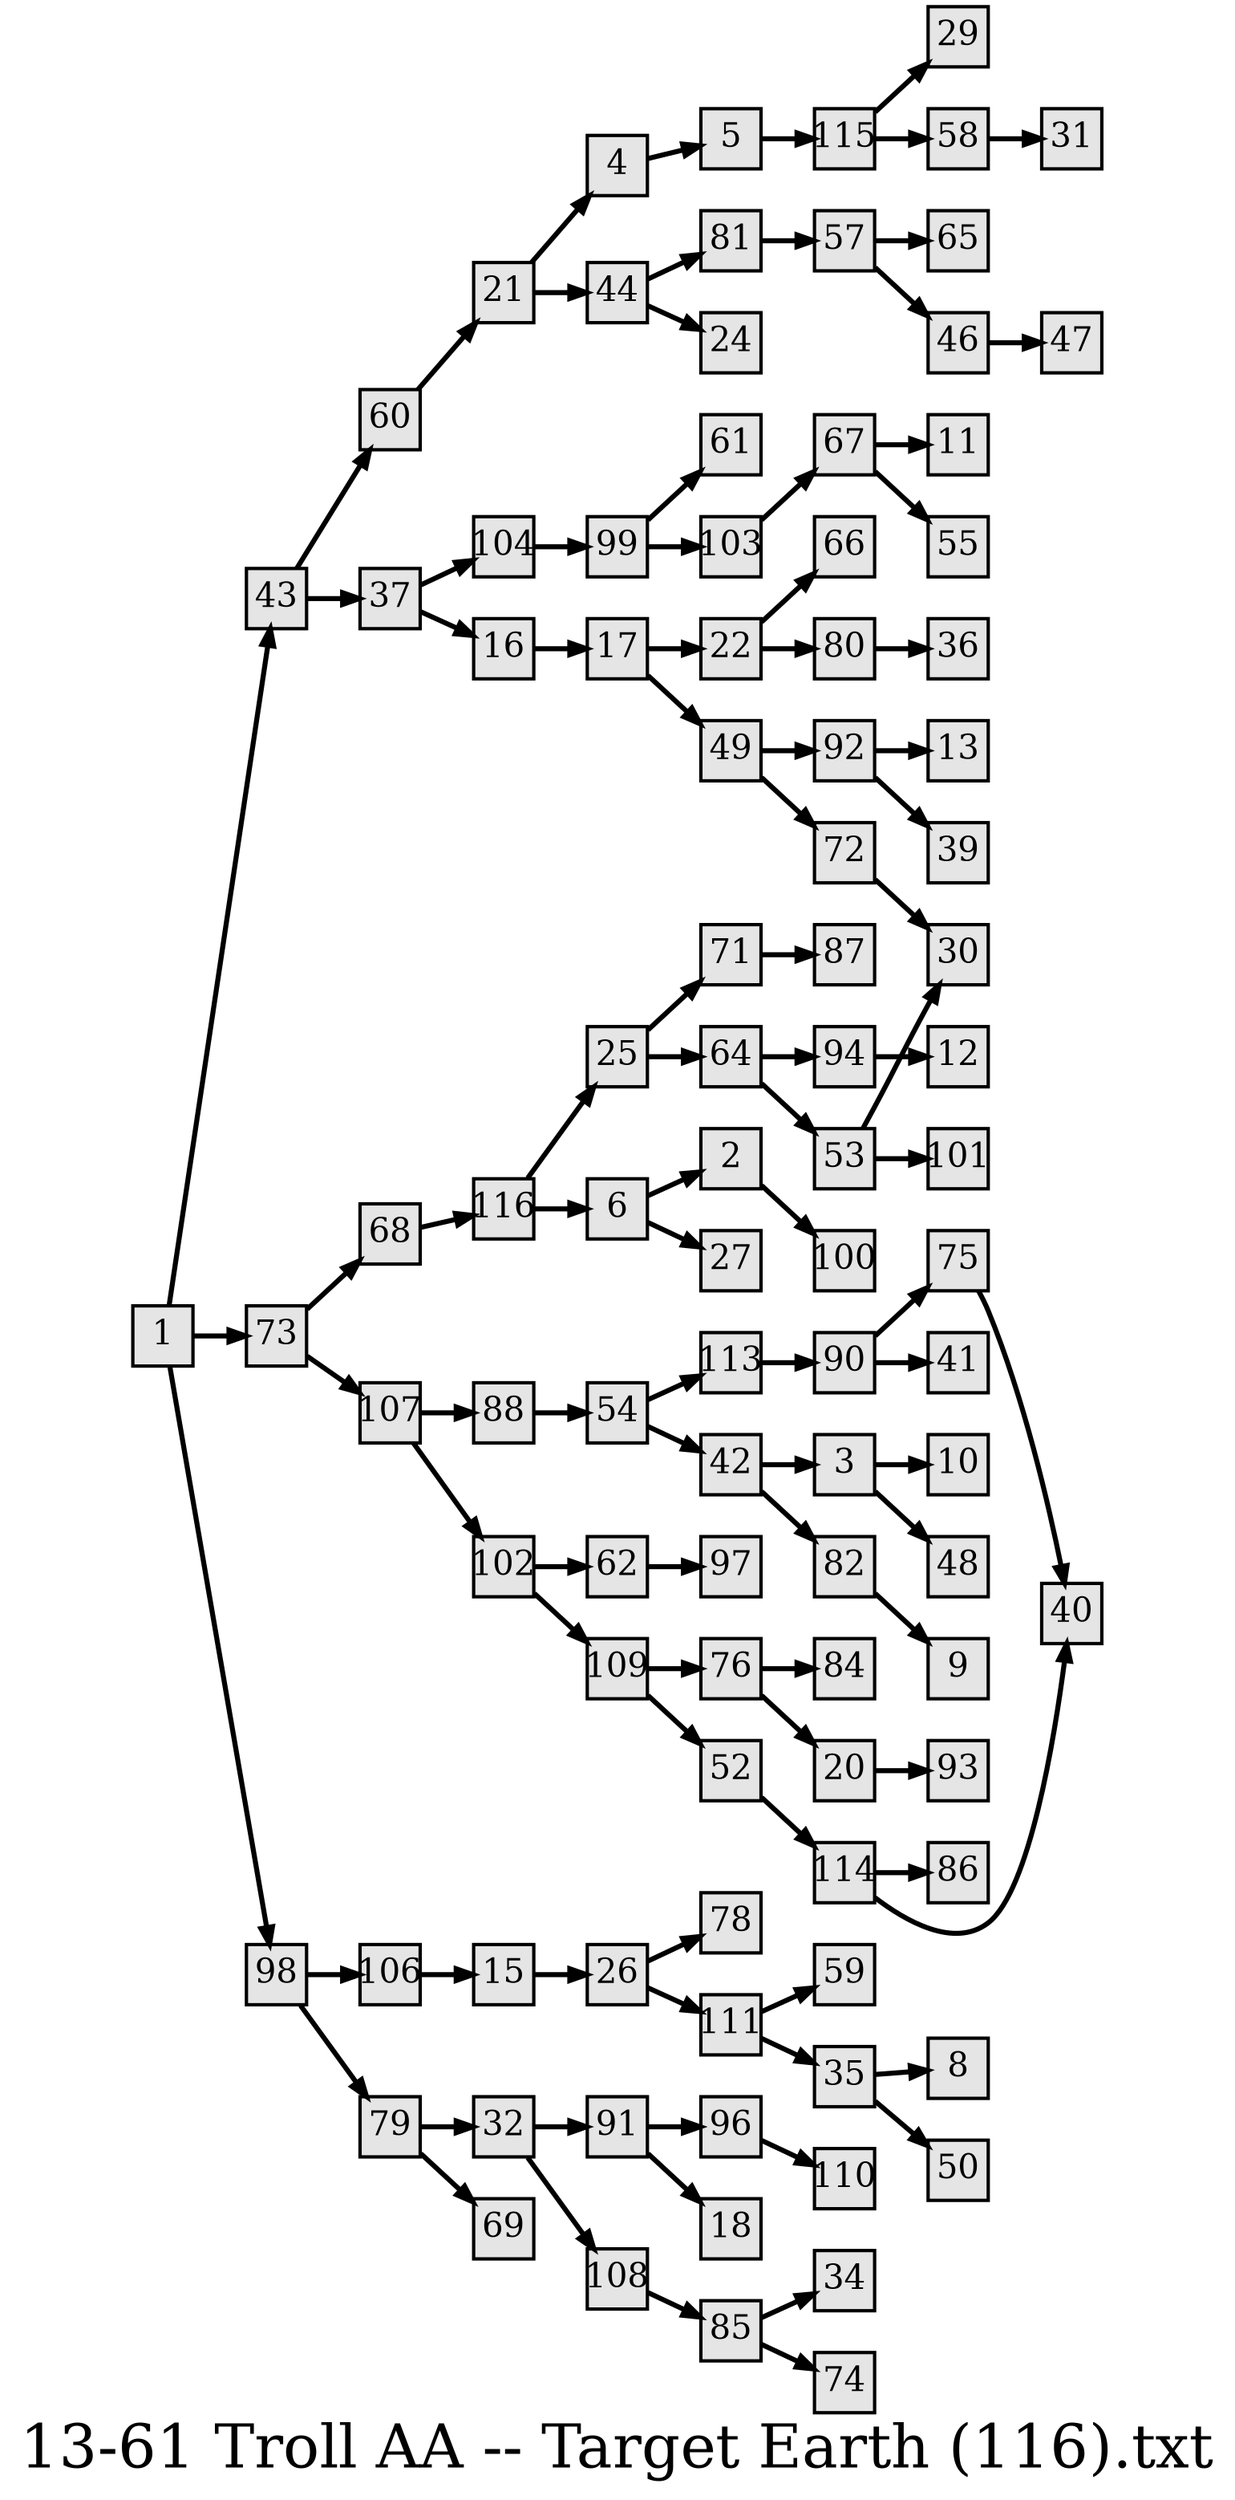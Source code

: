 digraph g{
  graph [ label="13-61 Troll AA -- Target Earth (116).txt" rankdir=LR, ordering=out, fontsize=36, nodesep="0.35", ranksep="0.45"];
  node  [shape=rect, penwidth=2, fontsize=20, style=filled, fillcolor=grey90, margin="0,0", labelfloat=true, regular=true, fixedsize=true];
  edge  [labelfloat=true, penwidth=3, fontsize=12];
  1 -> 43;
  1 -> 73;
  1 -> 98;
  2 -> 100;
  3 -> 10;
  3 -> 48;
  4 -> 5;
  5 -> 115;
  6 -> 2;
  6 -> 27;
  15 -> 26;
  16 -> 17;
  17 -> 22;
  17 -> 49;
  20 -> 93;
  21 -> 4;
  21 -> 44;
  22 -> 66;
  22 -> 80;
  25 -> 71;
  25 -> 64;
  26 -> 78;
  26 -> 111;
  32 -> 91;
  32 -> 108;
  35 -> 8;
  35 -> 50;
  37 -> 104;
  37 -> 16;
  42 -> 3;
  42 -> 82;
  43 -> 60;
  43 -> 37;
  44 -> 81;
  44 -> 24;
  46 -> 47;
  49 -> 92;
  49 -> 72;
  52 -> 114;
  53 -> 30;
  53 -> 101;
  54 -> 113;
  54 -> 42;
  57 -> 65;
  57 -> 46;
  58 -> 31;
  60 -> 21;
  62 -> 97;
  64 -> 94;
  64 -> 53;
  67 -> 11;
  67 -> 55;
  68 -> 116;
  71 -> 87;
  72 -> 30;
  73 -> 68;
  73 -> 107;
  75 -> 40;
  76 -> 84;
  76 -> 20;
  79 -> 32;
  79 -> 69;
  80 -> 36;
  81 -> 57;
  82 -> 9;
  85 -> 34;
  85 -> 74;
  88 -> 54;
  90 -> 75;
  90 -> 41;
  91 -> 96;
  91 -> 18;
  92 -> 13;
  92 -> 39;
  94 -> 12;
  96 -> 110;
  98 -> 106;
  98 -> 79;
  99 -> 61;
  99 -> 103;
  102 -> 62;
  102 -> 109;
  103 -> 67;
  104 -> 99;
  106 -> 15;
  107 -> 88;
  107 -> 102;
  108 -> 85;
  109 -> 76;
  109 -> 52;
  111 -> 59;
  111 -> 35;
  113 -> 90;
  114 -> 86;
  114 -> 40;
  115 -> 29;
  115 -> 58;
  116 -> 25;
  116 -> 6;
}

